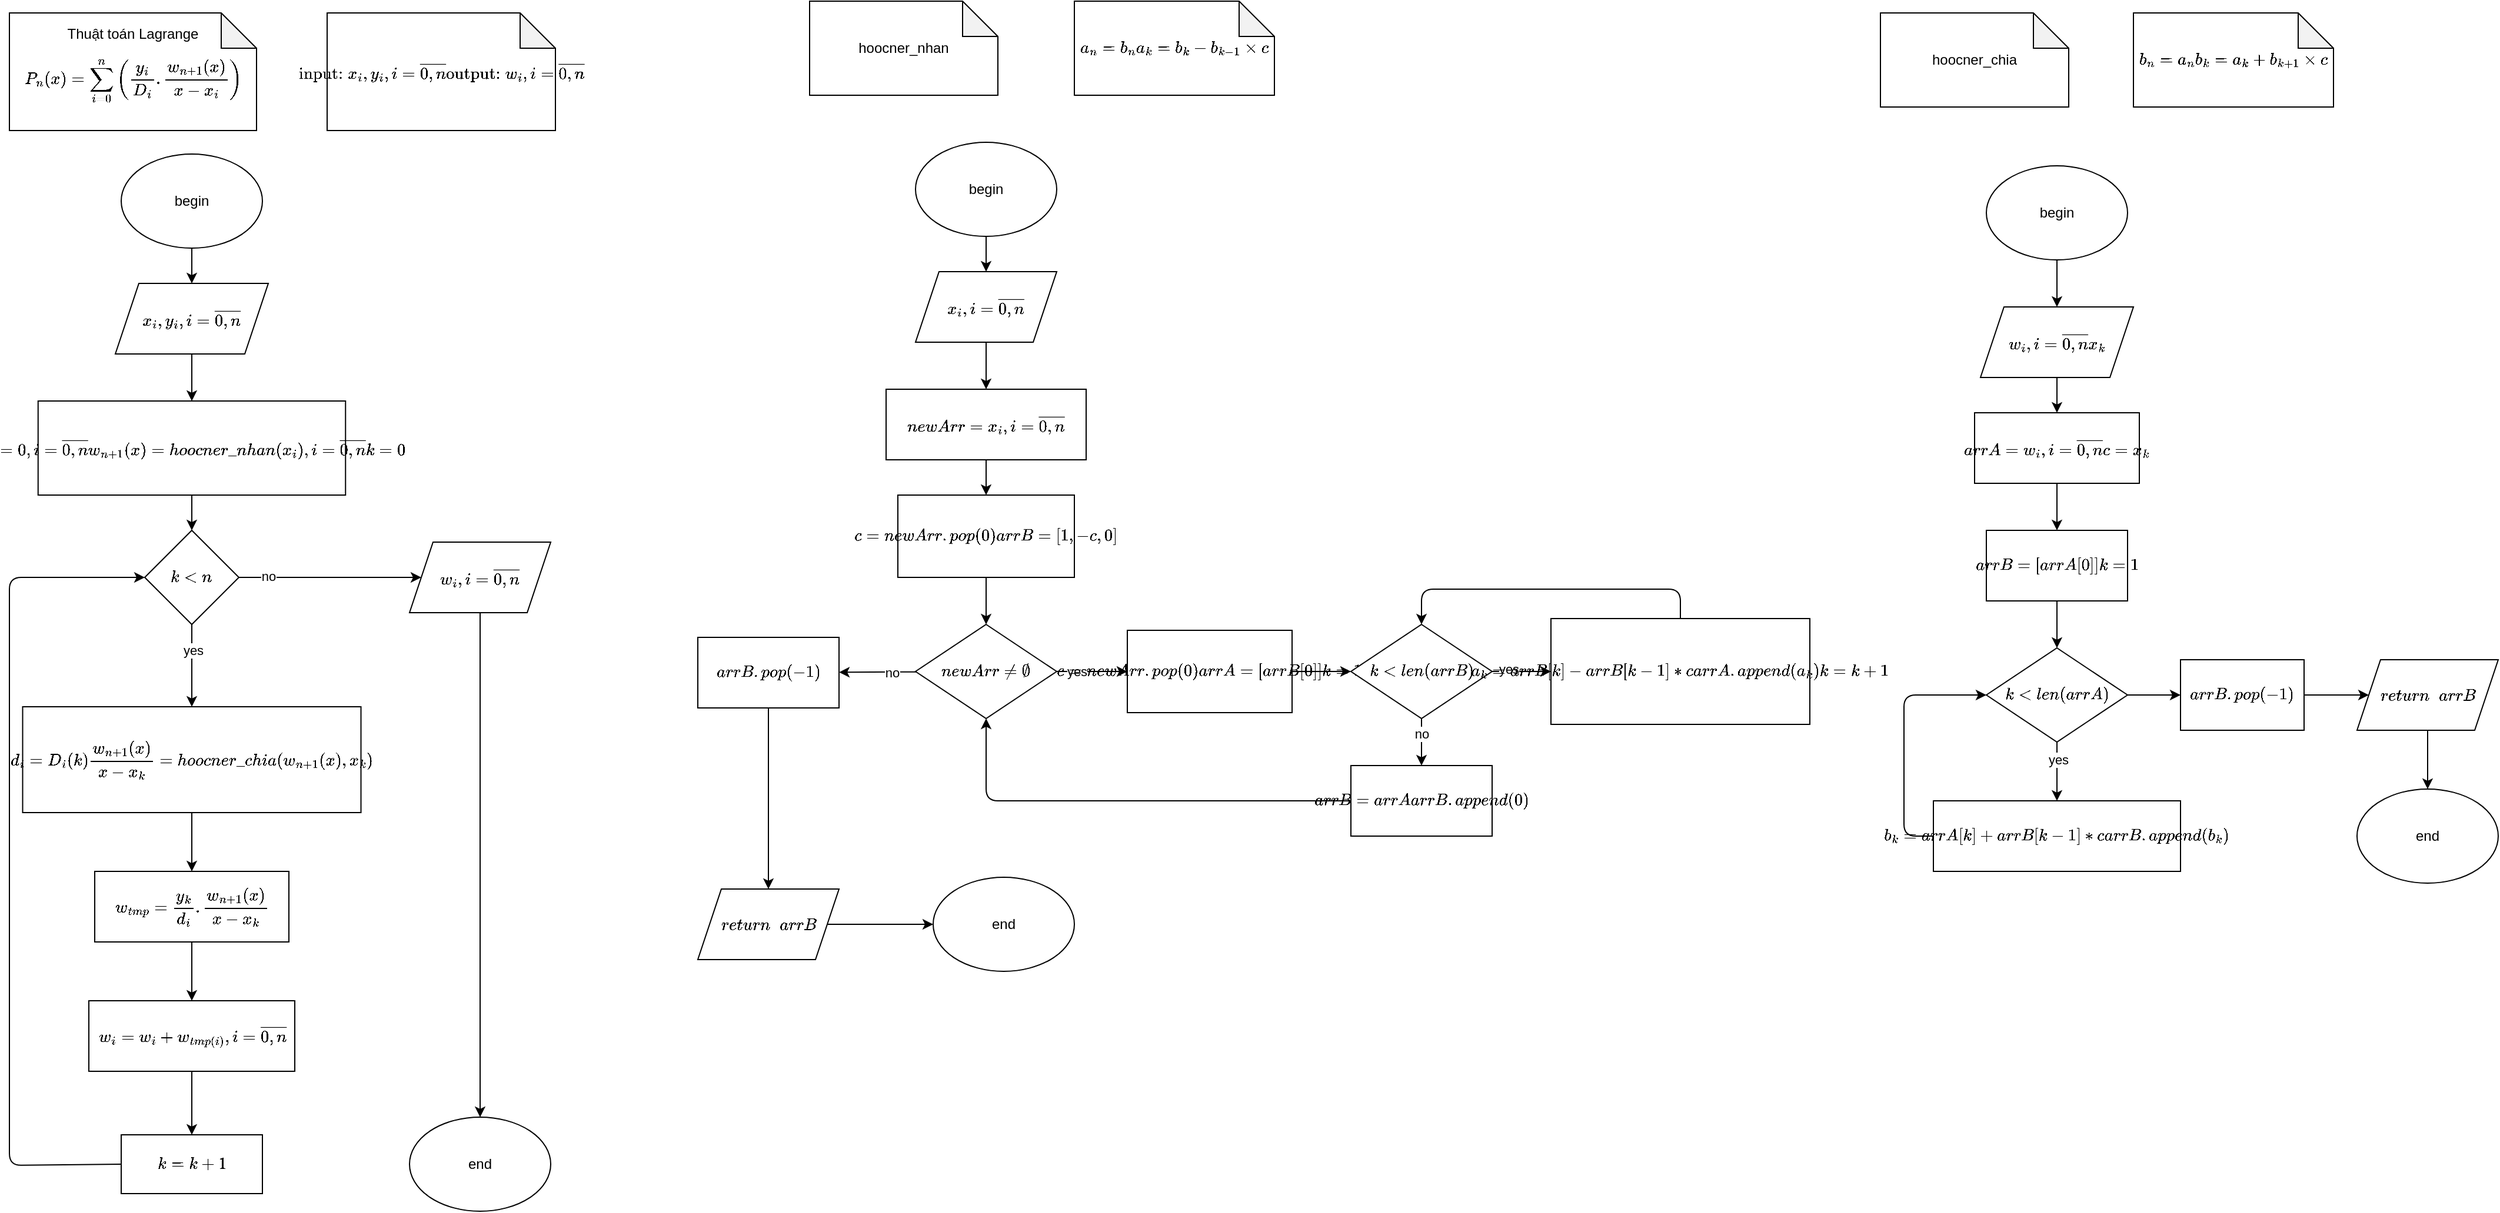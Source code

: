 <mxfile>
    <diagram id="1rPOivrc0qdIIZzVxFxa" name="Lagrange">
        <mxGraphModel dx="538" dy="600" grid="1" gridSize="10" guides="1" tooltips="1" connect="1" arrows="1" fold="1" page="1" pageScale="1" pageWidth="850" pageHeight="1100" math="1" shadow="0">
            <root>
                <mxCell id="0"/>
                <mxCell id="1" parent="0"/>
                <mxCell id="fCaCkwcuU478UPee1ZoP-19" style="edgeStyle=none;html=1;exitX=0.5;exitY=1;exitDx=0;exitDy=0;entryX=0.5;entryY=0;entryDx=0;entryDy=0;" parent="1" source="3" target="6" edge="1">
                    <mxGeometry relative="1" as="geometry"/>
                </mxCell>
                <mxCell id="3" value="$$w_i=0, i=\overline{0,n}\\&lt;br&gt;w_{n+1}(x)=hoocner\_nhan(x_i),i=\overline{0,n}\\&lt;br&gt;k=0$$" style="whiteSpace=wrap;html=1;" parent="1" vertex="1">
                    <mxGeometry x="34.38" y="350" width="261.25" height="80" as="geometry"/>
                </mxCell>
                <mxCell id="fCaCkwcuU478UPee1ZoP-18" style="edgeStyle=none;html=1;exitX=0.5;exitY=1;exitDx=0;exitDy=0;entryX=0.5;entryY=0;entryDx=0;entryDy=0;" parent="1" source="5" target="3" edge="1">
                    <mxGeometry relative="1" as="geometry"/>
                </mxCell>
                <mxCell id="5" value="$$x_i,y_i,i=\overline{0,n}$$" style="shape=parallelogram;perimeter=parallelogramPerimeter;whiteSpace=wrap;html=1;fixedSize=1;" parent="1" vertex="1">
                    <mxGeometry x="100" y="250" width="130" height="60" as="geometry"/>
                </mxCell>
                <mxCell id="fCaCkwcuU478UPee1ZoP-21" style="edgeStyle=none;html=1;exitX=1;exitY=0.5;exitDx=0;exitDy=0;entryX=0;entryY=0.5;entryDx=0;entryDy=0;" parent="1" source="6" target="fCaCkwcuU478UPee1ZoP-41" edge="1">
                    <mxGeometry relative="1" as="geometry">
                        <mxPoint x="380" y="500" as="targetPoint"/>
                    </mxGeometry>
                </mxCell>
                <mxCell id="fCaCkwcuU478UPee1ZoP-25" value="no" style="edgeLabel;html=1;align=center;verticalAlign=middle;resizable=0;points=[];" parent="fCaCkwcuU478UPee1ZoP-21" vertex="1" connectable="0">
                    <mxGeometry x="-0.679" y="1" relative="1" as="geometry">
                        <mxPoint as="offset"/>
                    </mxGeometry>
                </mxCell>
                <mxCell id="fCaCkwcuU478UPee1ZoP-23" style="edgeStyle=none;html=1;exitX=0.5;exitY=1;exitDx=0;exitDy=0;entryX=0.5;entryY=0;entryDx=0;entryDy=0;" parent="1" source="6" target="fCaCkwcuU478UPee1ZoP-22" edge="1">
                    <mxGeometry relative="1" as="geometry"/>
                </mxCell>
                <mxCell id="fCaCkwcuU478UPee1ZoP-24" value="yes" style="edgeLabel;html=1;align=center;verticalAlign=middle;resizable=0;points=[];" parent="fCaCkwcuU478UPee1ZoP-23" vertex="1" connectable="0">
                    <mxGeometry x="-0.39" y="1" relative="1" as="geometry">
                        <mxPoint as="offset"/>
                    </mxGeometry>
                </mxCell>
                <mxCell id="6" value="$$k&amp;lt;n$$" style="rhombus;whiteSpace=wrap;html=1;" parent="1" vertex="1">
                    <mxGeometry x="125" y="460" width="80" height="80" as="geometry"/>
                </mxCell>
                <mxCell id="fCaCkwcuU478UPee1ZoP-15" style="edgeStyle=none;html=1;exitX=0.5;exitY=1;exitDx=0;exitDy=0;entryX=0.5;entryY=0;entryDx=0;entryDy=0;" parent="1" source="fCaCkwcuU478UPee1ZoP-14" target="5" edge="1">
                    <mxGeometry relative="1" as="geometry"/>
                </mxCell>
                <mxCell id="fCaCkwcuU478UPee1ZoP-14" value="begin" style="ellipse;whiteSpace=wrap;html=1;" parent="1" vertex="1">
                    <mxGeometry x="105" y="140" width="120" height="80" as="geometry"/>
                </mxCell>
                <mxCell id="fCaCkwcuU478UPee1ZoP-20" value="end" style="ellipse;whiteSpace=wrap;html=1;" parent="1" vertex="1">
                    <mxGeometry x="350" y="959" width="120" height="80" as="geometry"/>
                </mxCell>
                <mxCell id="fCaCkwcuU478UPee1ZoP-27" style="edgeStyle=none;html=1;exitX=0.5;exitY=1;exitDx=0;exitDy=0;" parent="1" source="fCaCkwcuU478UPee1ZoP-22" target="fCaCkwcuU478UPee1ZoP-26" edge="1">
                    <mxGeometry relative="1" as="geometry"/>
                </mxCell>
                <mxCell id="fCaCkwcuU478UPee1ZoP-22" value="$$d_i=D_i(k)\\&lt;br&gt;\frac{w_{n+1}(x)}{x-x_k}=hoocner\_chia(w_{n+1}(x),x_k)$$" style="rounded=0;whiteSpace=wrap;html=1;" parent="1" vertex="1">
                    <mxGeometry x="21.25" y="610" width="287.5" height="90" as="geometry"/>
                </mxCell>
                <mxCell id="fCaCkwcuU478UPee1ZoP-29" style="edgeStyle=none;html=1;exitX=0.5;exitY=1;exitDx=0;exitDy=0;entryX=0.5;entryY=0;entryDx=0;entryDy=0;" parent="1" source="fCaCkwcuU478UPee1ZoP-26" target="fCaCkwcuU478UPee1ZoP-28" edge="1">
                    <mxGeometry relative="1" as="geometry"/>
                </mxCell>
                <mxCell id="fCaCkwcuU478UPee1ZoP-26" value="$$w_{tmp}=\frac{y_k}{d_i}.\frac{w_{n+1}(x)}{x-x_k}$$" style="rounded=0;whiteSpace=wrap;html=1;" parent="1" vertex="1">
                    <mxGeometry x="82.5" y="750" width="165" height="60" as="geometry"/>
                </mxCell>
                <mxCell id="fCaCkwcuU478UPee1ZoP-31" value="" style="edgeStyle=none;html=1;" parent="1" source="fCaCkwcuU478UPee1ZoP-28" target="fCaCkwcuU478UPee1ZoP-30" edge="1">
                    <mxGeometry relative="1" as="geometry"/>
                </mxCell>
                <mxCell id="fCaCkwcuU478UPee1ZoP-28" value="$$w_i=w_i+w_{tmp(i)},i=\overline{0,n}$$" style="rounded=0;whiteSpace=wrap;html=1;" parent="1" vertex="1">
                    <mxGeometry x="77.5" y="860" width="175" height="60" as="geometry"/>
                </mxCell>
                <mxCell id="fCaCkwcuU478UPee1ZoP-32" style="edgeStyle=none;html=1;exitX=0;exitY=0.5;exitDx=0;exitDy=0;entryX=0;entryY=0.5;entryDx=0;entryDy=0;" parent="1" source="fCaCkwcuU478UPee1ZoP-30" target="6" edge="1">
                    <mxGeometry relative="1" as="geometry">
                        <Array as="points">
                            <mxPoint x="10" y="1000"/>
                            <mxPoint x="10" y="960"/>
                            <mxPoint x="10" y="780"/>
                            <mxPoint x="10" y="500"/>
                        </Array>
                    </mxGeometry>
                </mxCell>
                <mxCell id="fCaCkwcuU478UPee1ZoP-30" value="$$k=k+1$$" style="whiteSpace=wrap;html=1;rounded=0;" parent="1" vertex="1">
                    <mxGeometry x="105" y="974" width="120" height="50" as="geometry"/>
                </mxCell>
                <mxCell id="fCaCkwcuU478UPee1ZoP-39" style="edgeStyle=none;html=1;exitX=0.5;exitY=1;exitDx=0;exitDy=0;entryX=0.5;entryY=0;entryDx=0;entryDy=0;" parent="1" source="fCaCkwcuU478UPee1ZoP-33" target="fCaCkwcuU478UPee1ZoP-37" edge="1">
                    <mxGeometry relative="1" as="geometry"/>
                </mxCell>
                <mxCell id="fCaCkwcuU478UPee1ZoP-33" value="begin" style="ellipse;whiteSpace=wrap;html=1;" parent="1" vertex="1">
                    <mxGeometry x="780" y="130" width="120" height="80" as="geometry"/>
                </mxCell>
                <mxCell id="44" style="edgeStyle=none;html=1;exitX=0.5;exitY=1;exitDx=0;exitDy=0;entryX=0.5;entryY=0;entryDx=0;entryDy=0;" parent="1" source="fCaCkwcuU478UPee1ZoP-34" target="fCaCkwcuU478UPee1ZoP-38" edge="1">
                    <mxGeometry relative="1" as="geometry"/>
                </mxCell>
                <mxCell id="fCaCkwcuU478UPee1ZoP-34" value="begin" style="ellipse;whiteSpace=wrap;html=1;" parent="1" vertex="1">
                    <mxGeometry x="1690" y="150" width="120" height="80" as="geometry"/>
                </mxCell>
                <mxCell id="fCaCkwcuU478UPee1ZoP-35" value="end" style="ellipse;whiteSpace=wrap;html=1;" parent="1" vertex="1">
                    <mxGeometry x="795" y="755" width="120" height="80" as="geometry"/>
                </mxCell>
                <mxCell id="fCaCkwcuU478UPee1ZoP-36" value="end" style="ellipse;whiteSpace=wrap;html=1;" parent="1" vertex="1">
                    <mxGeometry x="2005" y="680" width="120" height="80" as="geometry"/>
                </mxCell>
                <mxCell id="14" style="edgeStyle=none;html=1;exitX=0.5;exitY=1;exitDx=0;exitDy=0;entryX=0.5;entryY=0;entryDx=0;entryDy=0;" parent="1" source="fCaCkwcuU478UPee1ZoP-37" target="13" edge="1">
                    <mxGeometry relative="1" as="geometry"/>
                </mxCell>
                <mxCell id="fCaCkwcuU478UPee1ZoP-37" value="$$x_i,i=\overline{0,n}$$" style="shape=parallelogram;perimeter=parallelogramPerimeter;whiteSpace=wrap;html=1;fixedSize=1;" parent="1" vertex="1">
                    <mxGeometry x="780" y="240" width="120" height="60" as="geometry"/>
                </mxCell>
                <mxCell id="46" value="" style="edgeStyle=none;html=1;" parent="1" source="fCaCkwcuU478UPee1ZoP-38" target="45" edge="1">
                    <mxGeometry relative="1" as="geometry"/>
                </mxCell>
                <mxCell id="fCaCkwcuU478UPee1ZoP-38" value="$$w_i,i=\overline{0,n}\\&lt;br&gt;x_k$$" style="shape=parallelogram;perimeter=parallelogramPerimeter;whiteSpace=wrap;html=1;fixedSize=1;" parent="1" vertex="1">
                    <mxGeometry x="1685" y="270" width="130" height="60" as="geometry"/>
                </mxCell>
                <mxCell id="fCaCkwcuU478UPee1ZoP-42" style="edgeStyle=none;html=1;exitX=0.5;exitY=1;exitDx=0;exitDy=0;" parent="1" source="fCaCkwcuU478UPee1ZoP-41" target="fCaCkwcuU478UPee1ZoP-20" edge="1">
                    <mxGeometry relative="1" as="geometry"/>
                </mxCell>
                <mxCell id="fCaCkwcuU478UPee1ZoP-41" value="&lt;span&gt;$$w_i,i=\overline{0,n}$$&lt;/span&gt;" style="shape=parallelogram;perimeter=parallelogramPerimeter;whiteSpace=wrap;html=1;fixedSize=1;shadow=0;" parent="1" vertex="1">
                    <mxGeometry x="350" y="470" width="120" height="60" as="geometry"/>
                </mxCell>
                <mxCell id="16" value="" style="edgeStyle=none;html=1;" parent="1" source="13" target="15" edge="1">
                    <mxGeometry relative="1" as="geometry"/>
                </mxCell>
                <mxCell id="13" value="$$newArr=x_i,i=\overline{0,n}$$" style="rounded=0;whiteSpace=wrap;html=1;" parent="1" vertex="1">
                    <mxGeometry x="755" y="340" width="170" height="60" as="geometry"/>
                </mxCell>
                <mxCell id="18" value="" style="edgeStyle=none;html=1;" parent="1" source="15" target="17" edge="1">
                    <mxGeometry relative="1" as="geometry"/>
                </mxCell>
                <mxCell id="15" value="$$c=newArr.pop(0)\\&lt;br&gt;arrB=[1,-c,0]$$" style="whiteSpace=wrap;html=1;rounded=0;" parent="1" vertex="1">
                    <mxGeometry x="765" y="430" width="150" height="70" as="geometry"/>
                </mxCell>
                <mxCell id="20" value="" style="edgeStyle=none;html=1;" parent="1" source="17" target="19" edge="1">
                    <mxGeometry relative="1" as="geometry">
                        <Array as="points"/>
                    </mxGeometry>
                </mxCell>
                <mxCell id="23" value="yes" style="edgeLabel;html=1;align=center;verticalAlign=middle;resizable=0;points=[];" parent="20" vertex="1" connectable="0">
                    <mxGeometry x="-0.44" relative="1" as="geometry">
                        <mxPoint as="offset"/>
                    </mxGeometry>
                </mxCell>
                <mxCell id="34" value="" style="edgeStyle=none;html=1;" parent="1" source="17" target="33" edge="1">
                    <mxGeometry relative="1" as="geometry"/>
                </mxCell>
                <mxCell id="35" value="no" style="edgeLabel;html=1;align=center;verticalAlign=middle;resizable=0;points=[];" parent="34" vertex="1" connectable="0">
                    <mxGeometry x="-0.374" relative="1" as="geometry">
                        <mxPoint as="offset"/>
                    </mxGeometry>
                </mxCell>
                <mxCell id="17" value="$$newArr\neq\emptyset$$" style="rhombus;whiteSpace=wrap;html=1;rounded=0;" parent="1" vertex="1">
                    <mxGeometry x="780" y="540" width="120" height="80" as="geometry"/>
                </mxCell>
                <mxCell id="22" value="" style="edgeStyle=none;html=1;" parent="1" source="19" target="21" edge="1">
                    <mxGeometry relative="1" as="geometry"/>
                </mxCell>
                <mxCell id="19" value="$$c=newArr.pop(0)\\&lt;br&gt;arrA=[arrB[0]]\\&lt;br&gt;k=1$$" style="whiteSpace=wrap;html=1;rounded=0;" parent="1" vertex="1">
                    <mxGeometry x="960" y="545" width="140" height="70" as="geometry"/>
                </mxCell>
                <mxCell id="25" value="" style="edgeStyle=none;html=1;" parent="1" source="21" target="24" edge="1">
                    <mxGeometry relative="1" as="geometry"/>
                </mxCell>
                <mxCell id="26" value="yes" style="edgeLabel;html=1;align=center;verticalAlign=middle;resizable=0;points=[];" parent="25" vertex="1" connectable="0">
                    <mxGeometry x="-0.467" y="2" relative="1" as="geometry">
                        <mxPoint as="offset"/>
                    </mxGeometry>
                </mxCell>
                <mxCell id="29" value="" style="edgeStyle=none;html=1;" parent="1" source="21" target="28" edge="1">
                    <mxGeometry relative="1" as="geometry"/>
                </mxCell>
                <mxCell id="31" value="no" style="edgeLabel;html=1;align=center;verticalAlign=middle;resizable=0;points=[];" parent="29" vertex="1" connectable="0">
                    <mxGeometry x="-0.367" relative="1" as="geometry">
                        <mxPoint as="offset"/>
                    </mxGeometry>
                </mxCell>
                <mxCell id="21" value="$$k&amp;lt;len(arrB)$$" style="rhombus;whiteSpace=wrap;html=1;rounded=0;" parent="1" vertex="1">
                    <mxGeometry x="1150" y="540" width="120" height="80" as="geometry"/>
                </mxCell>
                <mxCell id="30" style="edgeStyle=none;html=1;exitX=0.5;exitY=0;exitDx=0;exitDy=0;entryX=0.5;entryY=0;entryDx=0;entryDy=0;" parent="1" source="24" target="21" edge="1">
                    <mxGeometry relative="1" as="geometry">
                        <Array as="points">
                            <mxPoint x="1430" y="510"/>
                            <mxPoint x="1210" y="510"/>
                        </Array>
                    </mxGeometry>
                </mxCell>
                <mxCell id="24" value="$$a_k=arrB[k]-arrB[k-1]*c\\&lt;br&gt;arrA.append(a_k)\\&lt;br&gt;k=k+1$$" style="whiteSpace=wrap;html=1;rounded=0;" parent="1" vertex="1">
                    <mxGeometry x="1320" y="535" width="220" height="90" as="geometry"/>
                </mxCell>
                <mxCell id="32" style="edgeStyle=none;html=1;exitX=0;exitY=0.5;exitDx=0;exitDy=0;entryX=0.5;entryY=1;entryDx=0;entryDy=0;" parent="1" source="28" target="17" edge="1">
                    <mxGeometry relative="1" as="geometry">
                        <Array as="points">
                            <mxPoint x="840" y="690"/>
                        </Array>
                    </mxGeometry>
                </mxCell>
                <mxCell id="28" value="$$arrB=arrA\\&lt;br&gt;arrB.append(0)$$" style="whiteSpace=wrap;html=1;rounded=0;" parent="1" vertex="1">
                    <mxGeometry x="1150" y="660" width="120" height="60" as="geometry"/>
                </mxCell>
                <mxCell id="37" style="edgeStyle=none;html=1;exitX=0.5;exitY=1;exitDx=0;exitDy=0;entryX=0.5;entryY=0;entryDx=0;entryDy=0;" parent="1" source="33" target="36" edge="1">
                    <mxGeometry relative="1" as="geometry"/>
                </mxCell>
                <mxCell id="33" value="$$arrB.pop(-1)$$" style="whiteSpace=wrap;html=1;rounded=0;" parent="1" vertex="1">
                    <mxGeometry x="595" y="551" width="120" height="60" as="geometry"/>
                </mxCell>
                <mxCell id="38" style="edgeStyle=none;html=1;exitX=1;exitY=0.5;exitDx=0;exitDy=0;" parent="1" source="36" target="fCaCkwcuU478UPee1ZoP-35" edge="1">
                    <mxGeometry relative="1" as="geometry"/>
                </mxCell>
                <mxCell id="36" value="$$return\;\;arrB$$" style="shape=parallelogram;perimeter=parallelogramPerimeter;whiteSpace=wrap;html=1;fixedSize=1;" parent="1" vertex="1">
                    <mxGeometry x="595" y="765" width="120" height="60" as="geometry"/>
                </mxCell>
                <mxCell id="39" value="hoocner_nhan" style="shape=note;whiteSpace=wrap;html=1;backgroundOutline=1;darkOpacity=0.05;" parent="1" vertex="1">
                    <mxGeometry x="690" y="10" width="160" height="80" as="geometry"/>
                </mxCell>
                <mxCell id="40" value="&lt;span&gt;Thuật toán Lagrange&lt;/span&gt;&lt;br&gt;&lt;span&gt;$$P_n(x)=\sum_{i=0}^n\left(\frac{y_i}{D_i}.\frac{w_{n+1}(x)}{x-x_i}\right)$$&lt;/span&gt;" style="shape=note;whiteSpace=wrap;html=1;backgroundOutline=1;darkOpacity=0.05;" parent="1" vertex="1">
                    <mxGeometry x="10" y="20" width="210" height="100" as="geometry"/>
                </mxCell>
                <mxCell id="43" value="hoocner_chia" style="shape=note;whiteSpace=wrap;html=1;backgroundOutline=1;darkOpacity=0.05;" parent="1" vertex="1">
                    <mxGeometry x="1600" y="20" width="160" height="80" as="geometry"/>
                </mxCell>
                <mxCell id="51" value="" style="edgeStyle=none;html=1;" parent="1" source="45" target="50" edge="1">
                    <mxGeometry relative="1" as="geometry"/>
                </mxCell>
                <mxCell id="45" value="$$arrA=w_i,i=\overline{0,n}\\&lt;br&gt;c=x_k$$" style="whiteSpace=wrap;html=1;" parent="1" vertex="1">
                    <mxGeometry x="1680" y="360" width="140" height="60" as="geometry"/>
                </mxCell>
                <mxCell id="47" value="$$a_n=b_n\\&lt;br&gt;a_k=b_k-b_{k-1}\times c$$" style="shape=note;whiteSpace=wrap;html=1;backgroundOutline=1;darkOpacity=0.05;" parent="1" vertex="1">
                    <mxGeometry x="915" y="10" width="170" height="80" as="geometry"/>
                </mxCell>
                <mxCell id="48" value="$$b_n=a_n\\&lt;br&gt;b_k=a_k+b_{k+1}\times c$$" style="shape=note;whiteSpace=wrap;html=1;backgroundOutline=1;darkOpacity=0.05;" parent="1" vertex="1">
                    <mxGeometry x="1815" y="20" width="170" height="80" as="geometry"/>
                </mxCell>
                <mxCell id="49" value="$$\text{input:}\;x_i,y_i,i=\overline{0,n}\\&lt;br&gt;\text{output:}\;w_i,i=\overline{0,n}$$" style="shape=note;whiteSpace=wrap;html=1;backgroundOutline=1;darkOpacity=0.05;" parent="1" vertex="1">
                    <mxGeometry x="280" y="20" width="194" height="100" as="geometry"/>
                </mxCell>
                <mxCell id="53" value="" style="edgeStyle=none;html=1;" parent="1" source="50" target="52" edge="1">
                    <mxGeometry relative="1" as="geometry"/>
                </mxCell>
                <mxCell id="50" value="$$arrB=[arrA[0]]\\&lt;br&gt;k=1$$" style="whiteSpace=wrap;html=1;" parent="1" vertex="1">
                    <mxGeometry x="1690" y="460" width="120" height="60" as="geometry"/>
                </mxCell>
                <mxCell id="55" value="" style="edgeStyle=none;html=1;" parent="1" source="52" target="54" edge="1">
                    <mxGeometry relative="1" as="geometry"/>
                </mxCell>
                <mxCell id="56" value="yes" style="edgeLabel;html=1;align=center;verticalAlign=middle;resizable=0;points=[];" parent="55" vertex="1" connectable="0">
                    <mxGeometry x="-0.411" y="1" relative="1" as="geometry">
                        <mxPoint as="offset"/>
                    </mxGeometry>
                </mxCell>
                <mxCell id="60" value="" style="edgeStyle=none;html=1;" parent="1" source="52" target="59" edge="1">
                    <mxGeometry relative="1" as="geometry"/>
                </mxCell>
                <mxCell id="52" value="$$k&amp;lt;len(arrA)$$" style="rhombus;whiteSpace=wrap;html=1;" parent="1" vertex="1">
                    <mxGeometry x="1690" y="560" width="120" height="80" as="geometry"/>
                </mxCell>
                <mxCell id="57" style="edgeStyle=none;html=1;exitX=0;exitY=0.5;exitDx=0;exitDy=0;entryX=0;entryY=0.5;entryDx=0;entryDy=0;" parent="1" source="54" target="52" edge="1">
                    <mxGeometry relative="1" as="geometry">
                        <Array as="points">
                            <mxPoint x="1620" y="720"/>
                            <mxPoint x="1620" y="600"/>
                        </Array>
                    </mxGeometry>
                </mxCell>
                <mxCell id="54" value="$$b_k=arrA[k]+arrB[k-1]*c\\&lt;br&gt;arrB.append(b_k)$$" style="whiteSpace=wrap;html=1;" parent="1" vertex="1">
                    <mxGeometry x="1645" y="690" width="210" height="60" as="geometry"/>
                </mxCell>
                <mxCell id="62" style="edgeStyle=none;html=1;exitX=0.5;exitY=1;exitDx=0;exitDy=0;entryX=0.5;entryY=0;entryDx=0;entryDy=0;" parent="1" source="58" target="fCaCkwcuU478UPee1ZoP-36" edge="1">
                    <mxGeometry relative="1" as="geometry"/>
                </mxCell>
                <mxCell id="58" value="$$return\;\;arrB$$" style="shape=parallelogram;perimeter=parallelogramPerimeter;whiteSpace=wrap;html=1;fixedSize=1;" parent="1" vertex="1">
                    <mxGeometry x="2005" y="570" width="120" height="60" as="geometry"/>
                </mxCell>
                <mxCell id="61" style="edgeStyle=none;html=1;exitX=1;exitY=0.5;exitDx=0;exitDy=0;entryX=0;entryY=0.5;entryDx=0;entryDy=0;" parent="1" source="59" target="58" edge="1">
                    <mxGeometry relative="1" as="geometry"/>
                </mxCell>
                <mxCell id="59" value="$$arrB.pop(-1)$$" style="whiteSpace=wrap;html=1;" parent="1" vertex="1">
                    <mxGeometry x="1855" y="570" width="105" height="60" as="geometry"/>
                </mxCell>
            </root>
        </mxGraphModel>
    </diagram>
    <diagram id="wGTELboqJw2a5Z8wlcxF" name="Aiken">
        <mxGraphModel dx="645" dy="720" grid="1" gridSize="10" guides="1" tooltips="1" connect="1" arrows="1" fold="1" page="1" pageScale="1" pageWidth="850" pageHeight="1100" math="0" shadow="0">
            <root>
                <mxCell id="wiJsNIMB7TwiXxeVUZBy-0"/>
                <mxCell id="wiJsNIMB7TwiXxeVUZBy-1" parent="wiJsNIMB7TwiXxeVUZBy-0"/>
                <mxCell id="ky5ZWaG3Syq9VodCEGDr-0" value="thuật toán aiken&lt;br&gt;tính giá trị của đa thức nội suy lagrange không thông qua đa thức rút gọn" style="shape=note;whiteSpace=wrap;html=1;backgroundOutline=1;darkOpacity=0.05;" vertex="1" parent="wiJsNIMB7TwiXxeVUZBy-1">
                    <mxGeometry x="50" y="20" width="160" height="100" as="geometry"/>
                </mxCell>
            </root>
        </mxGraphModel>
    </diagram>
</mxfile>